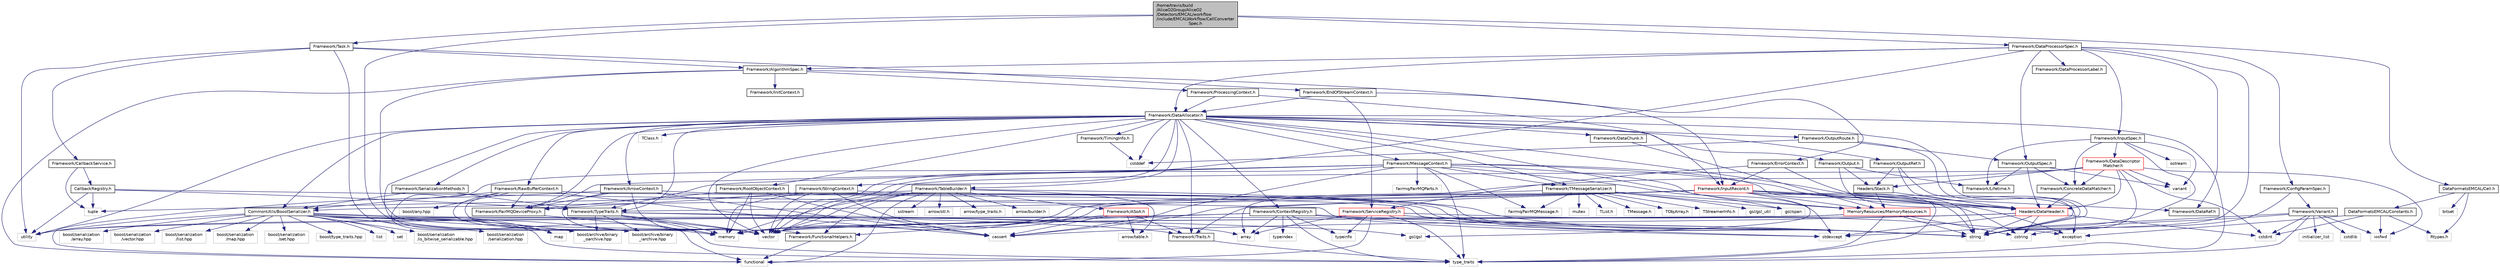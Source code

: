digraph "/home/travis/build/AliceO2Group/AliceO2/Detectors/EMCAL/workflow/include/EMCALWorkflow/CellConverterSpec.h"
{
 // INTERACTIVE_SVG=YES
  bgcolor="transparent";
  edge [fontname="Helvetica",fontsize="10",labelfontname="Helvetica",labelfontsize="10"];
  node [fontname="Helvetica",fontsize="10",shape=record];
  Node1 [label="/home/travis/build\l/AliceO2Group/AliceO2\l/Detectors/EMCAL/workflow\l/include/EMCALWorkflow/CellConverter\lSpec.h",height=0.2,width=0.4,color="black", fillcolor="grey75", style="filled", fontcolor="black"];
  Node1 -> Node2 [color="midnightblue",fontsize="10",style="solid",fontname="Helvetica"];
  Node2 [label="vector",height=0.2,width=0.4,color="grey75"];
  Node1 -> Node3 [color="midnightblue",fontsize="10",style="solid",fontname="Helvetica"];
  Node3 [label="DataFormatsEMCAL/Cell.h",height=0.2,width=0.4,color="black",URL="$d5/dd3/DataFormats_2Detectors_2EMCAL_2include_2DataFormatsEMCAL_2Cell_8h.html"];
  Node3 -> Node4 [color="midnightblue",fontsize="10",style="solid",fontname="Helvetica"];
  Node4 [label="bitset",height=0.2,width=0.4,color="grey75"];
  Node3 -> Node5 [color="midnightblue",fontsize="10",style="solid",fontname="Helvetica"];
  Node5 [label="Rtypes.h",height=0.2,width=0.4,color="grey75"];
  Node3 -> Node6 [color="midnightblue",fontsize="10",style="solid",fontname="Helvetica"];
  Node6 [label="DataFormatsEMCAL/Constants.h",height=0.2,width=0.4,color="black",URL="$dd/dda/DataFormats_2Detectors_2EMCAL_2include_2DataFormatsEMCAL_2Constants_8h.html"];
  Node6 -> Node5 [color="midnightblue",fontsize="10",style="solid",fontname="Helvetica"];
  Node6 -> Node7 [color="midnightblue",fontsize="10",style="solid",fontname="Helvetica"];
  Node7 [label="iosfwd",height=0.2,width=0.4,color="grey75"];
  Node6 -> Node8 [color="midnightblue",fontsize="10",style="solid",fontname="Helvetica"];
  Node8 [label="exception",height=0.2,width=0.4,color="grey75"];
  Node6 -> Node9 [color="midnightblue",fontsize="10",style="solid",fontname="Helvetica"];
  Node9 [label="cstdint",height=0.2,width=0.4,color="grey75"];
  Node1 -> Node10 [color="midnightblue",fontsize="10",style="solid",fontname="Helvetica"];
  Node10 [label="Framework/DataProcessorSpec.h",height=0.2,width=0.4,color="black",URL="$d0/df4/DataProcessorSpec_8h.html"];
  Node10 -> Node11 [color="midnightblue",fontsize="10",style="solid",fontname="Helvetica"];
  Node11 [label="Framework/AlgorithmSpec.h",height=0.2,width=0.4,color="black",URL="$d0/d14/AlgorithmSpec_8h.html"];
  Node11 -> Node12 [color="midnightblue",fontsize="10",style="solid",fontname="Helvetica"];
  Node12 [label="Framework/ProcessingContext.h",height=0.2,width=0.4,color="black",URL="$de/d6a/ProcessingContext_8h.html"];
  Node12 -> Node13 [color="midnightblue",fontsize="10",style="solid",fontname="Helvetica"];
  Node13 [label="Framework/InputRecord.h",height=0.2,width=0.4,color="red",URL="$d6/d5c/InputRecord_8h.html"];
  Node13 -> Node14 [color="midnightblue",fontsize="10",style="solid",fontname="Helvetica"];
  Node14 [label="Framework/DataRef.h",height=0.2,width=0.4,color="black",URL="$d5/dfb/DataRef_8h.html"];
  Node13 -> Node15 [color="midnightblue",fontsize="10",style="solid",fontname="Helvetica"];
  Node15 [label="Framework/TypeTraits.h",height=0.2,width=0.4,color="black",URL="$d0/d95/TypeTraits_8h.html"];
  Node15 -> Node16 [color="midnightblue",fontsize="10",style="solid",fontname="Helvetica"];
  Node16 [label="type_traits",height=0.2,width=0.4,color="grey75"];
  Node15 -> Node2 [color="midnightblue",fontsize="10",style="solid",fontname="Helvetica"];
  Node15 -> Node17 [color="midnightblue",fontsize="10",style="solid",fontname="Helvetica"];
  Node17 [label="memory",height=0.2,width=0.4,color="grey75"];
  Node15 -> Node18 [color="midnightblue",fontsize="10",style="solid",fontname="Helvetica"];
  Node18 [label="Framework/Traits.h",height=0.2,width=0.4,color="black",URL="$db/d31/Traits_8h.html"];
  Node18 -> Node16 [color="midnightblue",fontsize="10",style="solid",fontname="Helvetica"];
  Node15 -> Node19 [color="midnightblue",fontsize="10",style="solid",fontname="Helvetica"];
  Node19 [label="boost/archive/binary\l_iarchive.hpp",height=0.2,width=0.4,color="grey75"];
  Node15 -> Node20 [color="midnightblue",fontsize="10",style="solid",fontname="Helvetica"];
  Node20 [label="boost/archive/binary\l_oarchive.hpp",height=0.2,width=0.4,color="grey75"];
  Node15 -> Node21 [color="midnightblue",fontsize="10",style="solid",fontname="Helvetica"];
  Node21 [label="gsl/gsl",height=0.2,width=0.4,color="grey75"];
  Node13 -> Node18 [color="midnightblue",fontsize="10",style="solid",fontname="Helvetica"];
  Node13 -> Node22 [color="midnightblue",fontsize="10",style="solid",fontname="Helvetica"];
  Node22 [label="MemoryResources/MemoryResources.h",height=0.2,width=0.4,color="red",URL="$dc/d03/MemoryResources_8h.html"];
  Node22 -> Node23 [color="midnightblue",fontsize="10",style="solid",fontname="Helvetica"];
  Node23 [label="cstring",height=0.2,width=0.4,color="grey75"];
  Node22 -> Node24 [color="midnightblue",fontsize="10",style="solid",fontname="Helvetica"];
  Node24 [label="string",height=0.2,width=0.4,color="grey75"];
  Node22 -> Node16 [color="midnightblue",fontsize="10",style="solid",fontname="Helvetica"];
  Node22 -> Node25 [color="midnightblue",fontsize="10",style="solid",fontname="Helvetica"];
  Node25 [label="utility",height=0.2,width=0.4,color="grey75"];
  Node22 -> Node2 [color="midnightblue",fontsize="10",style="solid",fontname="Helvetica"];
  Node13 -> Node26 [color="midnightblue",fontsize="10",style="solid",fontname="Helvetica"];
  Node26 [label="Headers/DataHeader.h",height=0.2,width=0.4,color="red",URL="$dc/dcd/DataHeader_8h.html"];
  Node26 -> Node9 [color="midnightblue",fontsize="10",style="solid",fontname="Helvetica"];
  Node26 -> Node17 [color="midnightblue",fontsize="10",style="solid",fontname="Helvetica"];
  Node26 -> Node27 [color="midnightblue",fontsize="10",style="solid",fontname="Helvetica"];
  Node27 [label="cassert",height=0.2,width=0.4,color="grey75"];
  Node26 -> Node23 [color="midnightblue",fontsize="10",style="solid",fontname="Helvetica"];
  Node26 -> Node28 [color="midnightblue",fontsize="10",style="solid",fontname="Helvetica"];
  Node28 [label="stdexcept",height=0.2,width=0.4,color="grey75"];
  Node26 -> Node24 [color="midnightblue",fontsize="10",style="solid",fontname="Helvetica"];
  Node13 -> Node29 [color="midnightblue",fontsize="10",style="solid",fontname="Helvetica"];
  Node29 [label="CommonUtils/BoostSerializer.h",height=0.2,width=0.4,color="black",URL="$d7/d91/BoostSerializer_8h.html",tooltip="Templatised boost serializer/deserializer for containers and base types. "];
  Node29 -> Node25 [color="midnightblue",fontsize="10",style="solid",fontname="Helvetica"];
  Node29 -> Node16 [color="midnightblue",fontsize="10",style="solid",fontname="Helvetica"];
  Node29 -> Node30 [color="midnightblue",fontsize="10",style="solid",fontname="Helvetica"];
  Node30 [label="array",height=0.2,width=0.4,color="grey75"];
  Node29 -> Node2 [color="midnightblue",fontsize="10",style="solid",fontname="Helvetica"];
  Node29 -> Node31 [color="midnightblue",fontsize="10",style="solid",fontname="Helvetica"];
  Node31 [label="list",height=0.2,width=0.4,color="grey75"];
  Node29 -> Node32 [color="midnightblue",fontsize="10",style="solid",fontname="Helvetica"];
  Node32 [label="map",height=0.2,width=0.4,color="grey75"];
  Node29 -> Node33 [color="midnightblue",fontsize="10",style="solid",fontname="Helvetica"];
  Node33 [label="set",height=0.2,width=0.4,color="grey75"];
  Node29 -> Node19 [color="midnightblue",fontsize="10",style="solid",fontname="Helvetica"];
  Node29 -> Node20 [color="midnightblue",fontsize="10",style="solid",fontname="Helvetica"];
  Node29 -> Node34 [color="midnightblue",fontsize="10",style="solid",fontname="Helvetica"];
  Node34 [label="boost/serialization\l/is_bitwise_serializable.hpp",height=0.2,width=0.4,color="grey75"];
  Node29 -> Node35 [color="midnightblue",fontsize="10",style="solid",fontname="Helvetica"];
  Node35 [label="boost/serialization\l/serialization.hpp",height=0.2,width=0.4,color="grey75"];
  Node29 -> Node36 [color="midnightblue",fontsize="10",style="solid",fontname="Helvetica"];
  Node36 [label="boost/serialization\l/array.hpp",height=0.2,width=0.4,color="grey75"];
  Node29 -> Node37 [color="midnightblue",fontsize="10",style="solid",fontname="Helvetica"];
  Node37 [label="boost/serialization\l/vector.hpp",height=0.2,width=0.4,color="grey75"];
  Node29 -> Node38 [color="midnightblue",fontsize="10",style="solid",fontname="Helvetica"];
  Node38 [label="boost/serialization\l/list.hpp",height=0.2,width=0.4,color="grey75"];
  Node29 -> Node39 [color="midnightblue",fontsize="10",style="solid",fontname="Helvetica"];
  Node39 [label="boost/serialization\l/map.hpp",height=0.2,width=0.4,color="grey75"];
  Node29 -> Node40 [color="midnightblue",fontsize="10",style="solid",fontname="Helvetica"];
  Node40 [label="boost/serialization\l/set.hpp",height=0.2,width=0.4,color="grey75"];
  Node29 -> Node41 [color="midnightblue",fontsize="10",style="solid",fontname="Helvetica"];
  Node41 [label="boost/type_traits.hpp",height=0.2,width=0.4,color="grey75"];
  Node13 -> Node21 [color="midnightblue",fontsize="10",style="solid",fontname="Helvetica"];
  Node13 -> Node24 [color="midnightblue",fontsize="10",style="solid",fontname="Helvetica"];
  Node13 -> Node2 [color="midnightblue",fontsize="10",style="solid",fontname="Helvetica"];
  Node13 -> Node23 [color="midnightblue",fontsize="10",style="solid",fontname="Helvetica"];
  Node13 -> Node27 [color="midnightblue",fontsize="10",style="solid",fontname="Helvetica"];
  Node13 -> Node8 [color="midnightblue",fontsize="10",style="solid",fontname="Helvetica"];
  Node13 -> Node17 [color="midnightblue",fontsize="10",style="solid",fontname="Helvetica"];
  Node13 -> Node16 [color="midnightblue",fontsize="10",style="solid",fontname="Helvetica"];
  Node12 -> Node42 [color="midnightblue",fontsize="10",style="solid",fontname="Helvetica"];
  Node42 [label="Framework/DataAllocator.h",height=0.2,width=0.4,color="black",URL="$d1/d28/DataAllocator_8h.html"];
  Node42 -> Node43 [color="midnightblue",fontsize="10",style="solid",fontname="Helvetica"];
  Node43 [label="Framework/ContextRegistry.h",height=0.2,width=0.4,color="black",URL="$df/d2f/ContextRegistry_8h.html"];
  Node43 -> Node44 [color="midnightblue",fontsize="10",style="solid",fontname="Helvetica"];
  Node44 [label="typeinfo",height=0.2,width=0.4,color="grey75"];
  Node43 -> Node45 [color="midnightblue",fontsize="10",style="solid",fontname="Helvetica"];
  Node45 [label="typeindex",height=0.2,width=0.4,color="grey75"];
  Node43 -> Node16 [color="midnightblue",fontsize="10",style="solid",fontname="Helvetica"];
  Node43 -> Node24 [color="midnightblue",fontsize="10",style="solid",fontname="Helvetica"];
  Node43 -> Node28 [color="midnightblue",fontsize="10",style="solid",fontname="Helvetica"];
  Node43 -> Node2 [color="midnightblue",fontsize="10",style="solid",fontname="Helvetica"];
  Node43 -> Node25 [color="midnightblue",fontsize="10",style="solid",fontname="Helvetica"];
  Node43 -> Node30 [color="midnightblue",fontsize="10",style="solid",fontname="Helvetica"];
  Node42 -> Node46 [color="midnightblue",fontsize="10",style="solid",fontname="Helvetica"];
  Node46 [label="Framework/MessageContext.h",height=0.2,width=0.4,color="black",URL="$dc/dc4/MessageContext_8h.html"];
  Node46 -> Node47 [color="midnightblue",fontsize="10",style="solid",fontname="Helvetica"];
  Node47 [label="Framework/FairMQDeviceProxy.h",height=0.2,width=0.4,color="black",URL="$d8/d71/FairMQDeviceProxy_8h.html"];
  Node47 -> Node17 [color="midnightblue",fontsize="10",style="solid",fontname="Helvetica"];
  Node46 -> Node15 [color="midnightblue",fontsize="10",style="solid",fontname="Helvetica"];
  Node46 -> Node48 [color="midnightblue",fontsize="10",style="solid",fontname="Helvetica"];
  Node48 [label="Framework/TMessageSerializer.h",height=0.2,width=0.4,color="black",URL="$d8/d3c/TMessageSerializer_8h.html"];
  Node48 -> Node49 [color="midnightblue",fontsize="10",style="solid",fontname="Helvetica"];
  Node49 [label="fairmq/FairMQMessage.h",height=0.2,width=0.4,color="grey75"];
  Node48 -> Node50 [color="midnightblue",fontsize="10",style="solid",fontname="Helvetica"];
  Node50 [label="TList.h",height=0.2,width=0.4,color="grey75"];
  Node48 -> Node51 [color="midnightblue",fontsize="10",style="solid",fontname="Helvetica"];
  Node51 [label="TMessage.h",height=0.2,width=0.4,color="grey75"];
  Node48 -> Node52 [color="midnightblue",fontsize="10",style="solid",fontname="Helvetica"];
  Node52 [label="TObjArray.h",height=0.2,width=0.4,color="grey75"];
  Node48 -> Node53 [color="midnightblue",fontsize="10",style="solid",fontname="Helvetica"];
  Node53 [label="TStreamerInfo.h",height=0.2,width=0.4,color="grey75"];
  Node48 -> Node54 [color="midnightblue",fontsize="10",style="solid",fontname="Helvetica"];
  Node54 [label="gsl/gsl_util",height=0.2,width=0.4,color="grey75"];
  Node48 -> Node55 [color="midnightblue",fontsize="10",style="solid",fontname="Helvetica"];
  Node55 [label="gsl/span",height=0.2,width=0.4,color="grey75"];
  Node48 -> Node17 [color="midnightblue",fontsize="10",style="solid",fontname="Helvetica"];
  Node48 -> Node56 [color="midnightblue",fontsize="10",style="solid",fontname="Helvetica"];
  Node56 [label="mutex",height=0.2,width=0.4,color="grey75"];
  Node48 -> Node22 [color="midnightblue",fontsize="10",style="solid",fontname="Helvetica"];
  Node46 -> Node22 [color="midnightblue",fontsize="10",style="solid",fontname="Helvetica"];
  Node46 -> Node26 [color="midnightblue",fontsize="10",style="solid",fontname="Helvetica"];
  Node46 -> Node49 [color="midnightblue",fontsize="10",style="solid",fontname="Helvetica"];
  Node46 -> Node57 [color="midnightblue",fontsize="10",style="solid",fontname="Helvetica"];
  Node57 [label="fairmq/FairMQParts.h",height=0.2,width=0.4,color="grey75"];
  Node46 -> Node2 [color="midnightblue",fontsize="10",style="solid",fontname="Helvetica"];
  Node46 -> Node27 [color="midnightblue",fontsize="10",style="solid",fontname="Helvetica"];
  Node46 -> Node24 [color="midnightblue",fontsize="10",style="solid",fontname="Helvetica"];
  Node46 -> Node16 [color="midnightblue",fontsize="10",style="solid",fontname="Helvetica"];
  Node46 -> Node28 [color="midnightblue",fontsize="10",style="solid",fontname="Helvetica"];
  Node46 -> Node58 [color="midnightblue",fontsize="10",style="solid",fontname="Helvetica"];
  Node58 [label="functional",height=0.2,width=0.4,color="grey75"];
  Node42 -> Node59 [color="midnightblue",fontsize="10",style="solid",fontname="Helvetica"];
  Node59 [label="Framework/RootObjectContext.h",height=0.2,width=0.4,color="black",URL="$d2/d80/RootObjectContext_8h.html"];
  Node59 -> Node47 [color="midnightblue",fontsize="10",style="solid",fontname="Helvetica"];
  Node59 -> Node2 [color="midnightblue",fontsize="10",style="solid",fontname="Helvetica"];
  Node59 -> Node27 [color="midnightblue",fontsize="10",style="solid",fontname="Helvetica"];
  Node59 -> Node24 [color="midnightblue",fontsize="10",style="solid",fontname="Helvetica"];
  Node59 -> Node17 [color="midnightblue",fontsize="10",style="solid",fontname="Helvetica"];
  Node42 -> Node60 [color="midnightblue",fontsize="10",style="solid",fontname="Helvetica"];
  Node60 [label="Framework/StringContext.h",height=0.2,width=0.4,color="black",URL="$dd/df6/StringContext_8h.html"];
  Node60 -> Node47 [color="midnightblue",fontsize="10",style="solid",fontname="Helvetica"];
  Node60 -> Node2 [color="midnightblue",fontsize="10",style="solid",fontname="Helvetica"];
  Node60 -> Node27 [color="midnightblue",fontsize="10",style="solid",fontname="Helvetica"];
  Node60 -> Node24 [color="midnightblue",fontsize="10",style="solid",fontname="Helvetica"];
  Node60 -> Node17 [color="midnightblue",fontsize="10",style="solid",fontname="Helvetica"];
  Node42 -> Node61 [color="midnightblue",fontsize="10",style="solid",fontname="Helvetica"];
  Node61 [label="Framework/ArrowContext.h",height=0.2,width=0.4,color="black",URL="$d8/da2/ArrowContext_8h.html"];
  Node61 -> Node47 [color="midnightblue",fontsize="10",style="solid",fontname="Helvetica"];
  Node61 -> Node27 [color="midnightblue",fontsize="10",style="solid",fontname="Helvetica"];
  Node61 -> Node58 [color="midnightblue",fontsize="10",style="solid",fontname="Helvetica"];
  Node61 -> Node17 [color="midnightblue",fontsize="10",style="solid",fontname="Helvetica"];
  Node61 -> Node24 [color="midnightblue",fontsize="10",style="solid",fontname="Helvetica"];
  Node61 -> Node2 [color="midnightblue",fontsize="10",style="solid",fontname="Helvetica"];
  Node42 -> Node62 [color="midnightblue",fontsize="10",style="solid",fontname="Helvetica"];
  Node62 [label="Framework/RawBufferContext.h",height=0.2,width=0.4,color="black",URL="$d8/d25/RawBufferContext_8h.html",tooltip=" "];
  Node62 -> Node47 [color="midnightblue",fontsize="10",style="solid",fontname="Helvetica"];
  Node62 -> Node29 [color="midnightblue",fontsize="10",style="solid",fontname="Helvetica"];
  Node62 -> Node2 [color="midnightblue",fontsize="10",style="solid",fontname="Helvetica"];
  Node62 -> Node27 [color="midnightblue",fontsize="10",style="solid",fontname="Helvetica"];
  Node62 -> Node24 [color="midnightblue",fontsize="10",style="solid",fontname="Helvetica"];
  Node62 -> Node17 [color="midnightblue",fontsize="10",style="solid",fontname="Helvetica"];
  Node62 -> Node63 [color="midnightblue",fontsize="10",style="solid",fontname="Helvetica"];
  Node63 [label="boost/any.hpp",height=0.2,width=0.4,color="grey75"];
  Node42 -> Node29 [color="midnightblue",fontsize="10",style="solid",fontname="Helvetica"];
  Node42 -> Node64 [color="midnightblue",fontsize="10",style="solid",fontname="Helvetica"];
  Node64 [label="Framework/Output.h",height=0.2,width=0.4,color="black",URL="$d3/ddf/Output_8h.html"];
  Node64 -> Node26 [color="midnightblue",fontsize="10",style="solid",fontname="Helvetica"];
  Node64 -> Node65 [color="midnightblue",fontsize="10",style="solid",fontname="Helvetica"];
  Node65 [label="Framework/Lifetime.h",height=0.2,width=0.4,color="black",URL="$dc/dca/Lifetime_8h.html"];
  Node64 -> Node66 [color="midnightblue",fontsize="10",style="solid",fontname="Helvetica"];
  Node66 [label="Headers/Stack.h",height=0.2,width=0.4,color="black",URL="$d4/d00/Headers_2include_2Headers_2Stack_8h.html"];
  Node66 -> Node22 [color="midnightblue",fontsize="10",style="solid",fontname="Helvetica"];
  Node66 -> Node26 [color="midnightblue",fontsize="10",style="solid",fontname="Helvetica"];
  Node42 -> Node67 [color="midnightblue",fontsize="10",style="solid",fontname="Helvetica"];
  Node67 [label="Framework/OutputRef.h",height=0.2,width=0.4,color="black",URL="$d6/d5a/OutputRef_8h.html"];
  Node67 -> Node26 [color="midnightblue",fontsize="10",style="solid",fontname="Helvetica"];
  Node67 -> Node66 [color="midnightblue",fontsize="10",style="solid",fontname="Helvetica"];
  Node67 -> Node24 [color="midnightblue",fontsize="10",style="solid",fontname="Helvetica"];
  Node42 -> Node68 [color="midnightblue",fontsize="10",style="solid",fontname="Helvetica"];
  Node68 [label="Framework/OutputRoute.h",height=0.2,width=0.4,color="black",URL="$d6/df4/OutputRoute_8h.html"];
  Node68 -> Node69 [color="midnightblue",fontsize="10",style="solid",fontname="Helvetica"];
  Node69 [label="Framework/OutputSpec.h",height=0.2,width=0.4,color="black",URL="$db/d2d/OutputSpec_8h.html"];
  Node69 -> Node26 [color="midnightblue",fontsize="10",style="solid",fontname="Helvetica"];
  Node69 -> Node65 [color="midnightblue",fontsize="10",style="solid",fontname="Helvetica"];
  Node69 -> Node70 [color="midnightblue",fontsize="10",style="solid",fontname="Helvetica"];
  Node70 [label="Framework/ConcreteDataMatcher.h",height=0.2,width=0.4,color="black",URL="$d0/d1b/ConcreteDataMatcher_8h.html"];
  Node70 -> Node26 [color="midnightblue",fontsize="10",style="solid",fontname="Helvetica"];
  Node69 -> Node71 [color="midnightblue",fontsize="10",style="solid",fontname="Helvetica"];
  Node71 [label="variant",height=0.2,width=0.4,color="grey75"];
  Node68 -> Node72 [color="midnightblue",fontsize="10",style="solid",fontname="Helvetica"];
  Node72 [label="cstddef",height=0.2,width=0.4,color="grey75"];
  Node68 -> Node24 [color="midnightblue",fontsize="10",style="solid",fontname="Helvetica"];
  Node42 -> Node73 [color="midnightblue",fontsize="10",style="solid",fontname="Helvetica"];
  Node73 [label="Framework/DataChunk.h",height=0.2,width=0.4,color="black",URL="$d7/d31/DataChunk_8h.html"];
  Node73 -> Node22 [color="midnightblue",fontsize="10",style="solid",fontname="Helvetica"];
  Node42 -> Node47 [color="midnightblue",fontsize="10",style="solid",fontname="Helvetica"];
  Node42 -> Node74 [color="midnightblue",fontsize="10",style="solid",fontname="Helvetica"];
  Node74 [label="Framework/TimingInfo.h",height=0.2,width=0.4,color="black",URL="$da/d2b/TimingInfo_8h.html"];
  Node74 -> Node72 [color="midnightblue",fontsize="10",style="solid",fontname="Helvetica"];
  Node42 -> Node48 [color="midnightblue",fontsize="10",style="solid",fontname="Helvetica"];
  Node42 -> Node15 [color="midnightblue",fontsize="10",style="solid",fontname="Helvetica"];
  Node42 -> Node18 [color="midnightblue",fontsize="10",style="solid",fontname="Helvetica"];
  Node42 -> Node75 [color="midnightblue",fontsize="10",style="solid",fontname="Helvetica"];
  Node75 [label="Framework/SerializationMethods.h",height=0.2,width=0.4,color="black",URL="$d1/d53/SerializationMethods_8h.html",tooltip="Type wrappers for enfording a specific serialization method. "];
  Node75 -> Node15 [color="midnightblue",fontsize="10",style="solid",fontname="Helvetica"];
  Node75 -> Node29 [color="midnightblue",fontsize="10",style="solid",fontname="Helvetica"];
  Node42 -> Node76 [color="midnightblue",fontsize="10",style="solid",fontname="Helvetica"];
  Node76 [label="Framework/TableBuilder.h",height=0.2,width=0.4,color="black",URL="$d5/d98/TableBuilder_8h.html"];
  Node76 -> Node77 [color="midnightblue",fontsize="10",style="solid",fontname="Helvetica"];
  Node77 [label="Framework/ASoA.h",height=0.2,width=0.4,color="red",URL="$de/d33/ASoA_8h.html"];
  Node77 -> Node78 [color="midnightblue",fontsize="10",style="solid",fontname="Helvetica"];
  Node78 [label="Framework/FunctionalHelpers.h",height=0.2,width=0.4,color="black",URL="$de/d9b/FunctionalHelpers_8h.html"];
  Node78 -> Node58 [color="midnightblue",fontsize="10",style="solid",fontname="Helvetica"];
  Node77 -> Node18 [color="midnightblue",fontsize="10",style="solid",fontname="Helvetica"];
  Node77 -> Node79 [color="midnightblue",fontsize="10",style="solid",fontname="Helvetica"];
  Node79 [label="arrow/table.h",height=0.2,width=0.4,color="grey75"];
  Node77 -> Node27 [color="midnightblue",fontsize="10",style="solid",fontname="Helvetica"];
  Node76 -> Node78 [color="midnightblue",fontsize="10",style="solid",fontname="Helvetica"];
  Node76 -> Node80 [color="midnightblue",fontsize="10",style="solid",fontname="Helvetica"];
  Node80 [label="sstream",height=0.2,width=0.4,color="grey75"];
  Node76 -> Node81 [color="midnightblue",fontsize="10",style="solid",fontname="Helvetica"];
  Node81 [label="arrow/stl.h",height=0.2,width=0.4,color="grey75"];
  Node76 -> Node82 [color="midnightblue",fontsize="10",style="solid",fontname="Helvetica"];
  Node82 [label="arrow/type_traits.h",height=0.2,width=0.4,color="grey75"];
  Node76 -> Node79 [color="midnightblue",fontsize="10",style="solid",fontname="Helvetica"];
  Node76 -> Node83 [color="midnightblue",fontsize="10",style="solid",fontname="Helvetica"];
  Node83 [label="arrow/builder.h",height=0.2,width=0.4,color="grey75"];
  Node76 -> Node58 [color="midnightblue",fontsize="10",style="solid",fontname="Helvetica"];
  Node76 -> Node2 [color="midnightblue",fontsize="10",style="solid",fontname="Helvetica"];
  Node76 -> Node24 [color="midnightblue",fontsize="10",style="solid",fontname="Helvetica"];
  Node76 -> Node17 [color="midnightblue",fontsize="10",style="solid",fontname="Helvetica"];
  Node76 -> Node84 [color="midnightblue",fontsize="10",style="solid",fontname="Helvetica"];
  Node84 [label="tuple",height=0.2,width=0.4,color="grey75"];
  Node42 -> Node26 [color="midnightblue",fontsize="10",style="solid",fontname="Helvetica"];
  Node42 -> Node85 [color="midnightblue",fontsize="10",style="solid",fontname="Helvetica"];
  Node85 [label="TClass.h",height=0.2,width=0.4,color="grey75"];
  Node42 -> Node55 [color="midnightblue",fontsize="10",style="solid",fontname="Helvetica"];
  Node42 -> Node2 [color="midnightblue",fontsize="10",style="solid",fontname="Helvetica"];
  Node42 -> Node32 [color="midnightblue",fontsize="10",style="solid",fontname="Helvetica"];
  Node42 -> Node24 [color="midnightblue",fontsize="10",style="solid",fontname="Helvetica"];
  Node42 -> Node25 [color="midnightblue",fontsize="10",style="solid",fontname="Helvetica"];
  Node42 -> Node16 [color="midnightblue",fontsize="10",style="solid",fontname="Helvetica"];
  Node42 -> Node72 [color="midnightblue",fontsize="10",style="solid",fontname="Helvetica"];
  Node11 -> Node86 [color="midnightblue",fontsize="10",style="solid",fontname="Helvetica"];
  Node86 [label="Framework/ErrorContext.h",height=0.2,width=0.4,color="black",URL="$d7/dad/ErrorContext_8h.html"];
  Node86 -> Node13 [color="midnightblue",fontsize="10",style="solid",fontname="Helvetica"];
  Node86 -> Node87 [color="midnightblue",fontsize="10",style="solid",fontname="Helvetica"];
  Node87 [label="Framework/ServiceRegistry.h",height=0.2,width=0.4,color="red",URL="$d8/d17/ServiceRegistry_8h.html"];
  Node87 -> Node30 [color="midnightblue",fontsize="10",style="solid",fontname="Helvetica"];
  Node87 -> Node8 [color="midnightblue",fontsize="10",style="solid",fontname="Helvetica"];
  Node87 -> Node58 [color="midnightblue",fontsize="10",style="solid",fontname="Helvetica"];
  Node87 -> Node24 [color="midnightblue",fontsize="10",style="solid",fontname="Helvetica"];
  Node87 -> Node16 [color="midnightblue",fontsize="10",style="solid",fontname="Helvetica"];
  Node87 -> Node44 [color="midnightblue",fontsize="10",style="solid",fontname="Helvetica"];
  Node86 -> Node8 [color="midnightblue",fontsize="10",style="solid",fontname="Helvetica"];
  Node11 -> Node88 [color="midnightblue",fontsize="10",style="solid",fontname="Helvetica"];
  Node88 [label="Framework/InitContext.h",height=0.2,width=0.4,color="black",URL="$d4/d2b/InitContext_8h.html"];
  Node11 -> Node78 [color="midnightblue",fontsize="10",style="solid",fontname="Helvetica"];
  Node11 -> Node58 [color="midnightblue",fontsize="10",style="solid",fontname="Helvetica"];
  Node10 -> Node89 [color="midnightblue",fontsize="10",style="solid",fontname="Helvetica"];
  Node89 [label="Framework/ConfigParamSpec.h",height=0.2,width=0.4,color="black",URL="$d0/d1c/ConfigParamSpec_8h.html"];
  Node89 -> Node90 [color="midnightblue",fontsize="10",style="solid",fontname="Helvetica"];
  Node90 [label="Framework/Variant.h",height=0.2,width=0.4,color="black",URL="$de/d56/Variant_8h.html"];
  Node90 -> Node16 [color="midnightblue",fontsize="10",style="solid",fontname="Helvetica"];
  Node90 -> Node23 [color="midnightblue",fontsize="10",style="solid",fontname="Helvetica"];
  Node90 -> Node9 [color="midnightblue",fontsize="10",style="solid",fontname="Helvetica"];
  Node90 -> Node91 [color="midnightblue",fontsize="10",style="solid",fontname="Helvetica"];
  Node91 [label="cstdlib",height=0.2,width=0.4,color="grey75"];
  Node90 -> Node28 [color="midnightblue",fontsize="10",style="solid",fontname="Helvetica"];
  Node90 -> Node7 [color="midnightblue",fontsize="10",style="solid",fontname="Helvetica"];
  Node90 -> Node92 [color="midnightblue",fontsize="10",style="solid",fontname="Helvetica"];
  Node92 [label="initializer_list",height=0.2,width=0.4,color="grey75"];
  Node89 -> Node24 [color="midnightblue",fontsize="10",style="solid",fontname="Helvetica"];
  Node10 -> Node42 [color="midnightblue",fontsize="10",style="solid",fontname="Helvetica"];
  Node10 -> Node93 [color="midnightblue",fontsize="10",style="solid",fontname="Helvetica"];
  Node93 [label="Framework/DataProcessorLabel.h",height=0.2,width=0.4,color="black",URL="$d1/df2/DataProcessorLabel_8h.html"];
  Node10 -> Node14 [color="midnightblue",fontsize="10",style="solid",fontname="Helvetica"];
  Node10 -> Node94 [color="midnightblue",fontsize="10",style="solid",fontname="Helvetica"];
  Node94 [label="Framework/InputSpec.h",height=0.2,width=0.4,color="black",URL="$d5/d3f/InputSpec_8h.html"];
  Node94 -> Node65 [color="midnightblue",fontsize="10",style="solid",fontname="Helvetica"];
  Node94 -> Node70 [color="midnightblue",fontsize="10",style="solid",fontname="Helvetica"];
  Node94 -> Node95 [color="midnightblue",fontsize="10",style="solid",fontname="Helvetica"];
  Node95 [label="Framework/DataDescriptor\lMatcher.h",height=0.2,width=0.4,color="red",URL="$d3/da3/DataDescriptorMatcher_8h.html"];
  Node95 -> Node70 [color="midnightblue",fontsize="10",style="solid",fontname="Helvetica"];
  Node95 -> Node26 [color="midnightblue",fontsize="10",style="solid",fontname="Helvetica"];
  Node95 -> Node66 [color="midnightblue",fontsize="10",style="solid",fontname="Helvetica"];
  Node95 -> Node30 [color="midnightblue",fontsize="10",style="solid",fontname="Helvetica"];
  Node95 -> Node9 [color="midnightblue",fontsize="10",style="solid",fontname="Helvetica"];
  Node95 -> Node7 [color="midnightblue",fontsize="10",style="solid",fontname="Helvetica"];
  Node95 -> Node24 [color="midnightblue",fontsize="10",style="solid",fontname="Helvetica"];
  Node95 -> Node71 [color="midnightblue",fontsize="10",style="solid",fontname="Helvetica"];
  Node95 -> Node2 [color="midnightblue",fontsize="10",style="solid",fontname="Helvetica"];
  Node94 -> Node24 [color="midnightblue",fontsize="10",style="solid",fontname="Helvetica"];
  Node94 -> Node96 [color="midnightblue",fontsize="10",style="solid",fontname="Helvetica"];
  Node96 [label="ostream",height=0.2,width=0.4,color="grey75"];
  Node94 -> Node71 [color="midnightblue",fontsize="10",style="solid",fontname="Helvetica"];
  Node10 -> Node69 [color="midnightblue",fontsize="10",style="solid",fontname="Helvetica"];
  Node10 -> Node24 [color="midnightblue",fontsize="10",style="solid",fontname="Helvetica"];
  Node10 -> Node2 [color="midnightblue",fontsize="10",style="solid",fontname="Helvetica"];
  Node1 -> Node97 [color="midnightblue",fontsize="10",style="solid",fontname="Helvetica"];
  Node97 [label="Framework/Task.h",height=0.2,width=0.4,color="black",URL="$df/d4f/Task_8h.html"];
  Node97 -> Node11 [color="midnightblue",fontsize="10",style="solid",fontname="Helvetica"];
  Node97 -> Node98 [color="midnightblue",fontsize="10",style="solid",fontname="Helvetica"];
  Node98 [label="Framework/CallbackService.h",height=0.2,width=0.4,color="black",URL="$d9/d7f/CallbackService_8h.html"];
  Node98 -> Node99 [color="midnightblue",fontsize="10",style="solid",fontname="Helvetica"];
  Node99 [label="CallbackRegistry.h",height=0.2,width=0.4,color="black",URL="$d7/d3e/CallbackRegistry_8h.html",tooltip="A generic registry for callbacks. "];
  Node99 -> Node15 [color="midnightblue",fontsize="10",style="solid",fontname="Helvetica"];
  Node99 -> Node84 [color="midnightblue",fontsize="10",style="solid",fontname="Helvetica"];
  Node99 -> Node28 [color="midnightblue",fontsize="10",style="solid",fontname="Helvetica"];
  Node99 -> Node25 [color="midnightblue",fontsize="10",style="solid",fontname="Helvetica"];
  Node98 -> Node84 [color="midnightblue",fontsize="10",style="solid",fontname="Helvetica"];
  Node97 -> Node100 [color="midnightblue",fontsize="10",style="solid",fontname="Helvetica"];
  Node100 [label="Framework/EndOfStreamContext.h",height=0.2,width=0.4,color="black",URL="$d0/d77/EndOfStreamContext_8h.html"];
  Node100 -> Node13 [color="midnightblue",fontsize="10",style="solid",fontname="Helvetica"];
  Node100 -> Node87 [color="midnightblue",fontsize="10",style="solid",fontname="Helvetica"];
  Node100 -> Node42 [color="midnightblue",fontsize="10",style="solid",fontname="Helvetica"];
  Node97 -> Node25 [color="midnightblue",fontsize="10",style="solid",fontname="Helvetica"];
  Node97 -> Node17 [color="midnightblue",fontsize="10",style="solid",fontname="Helvetica"];
}
